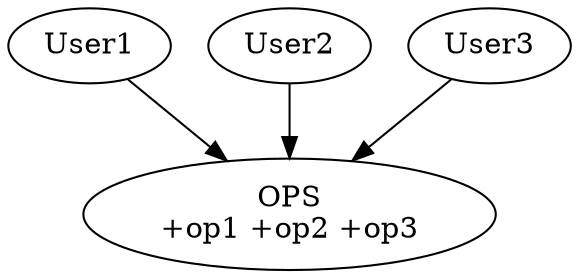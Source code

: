digraph foo {
    "User1" -> "OPS\n+op1 +op2 +op3";
    "User2" -> "OPS\n+op1 +op2 +op3";
    "User3" -> "OPS\n+op1 +op2 +op3";
}